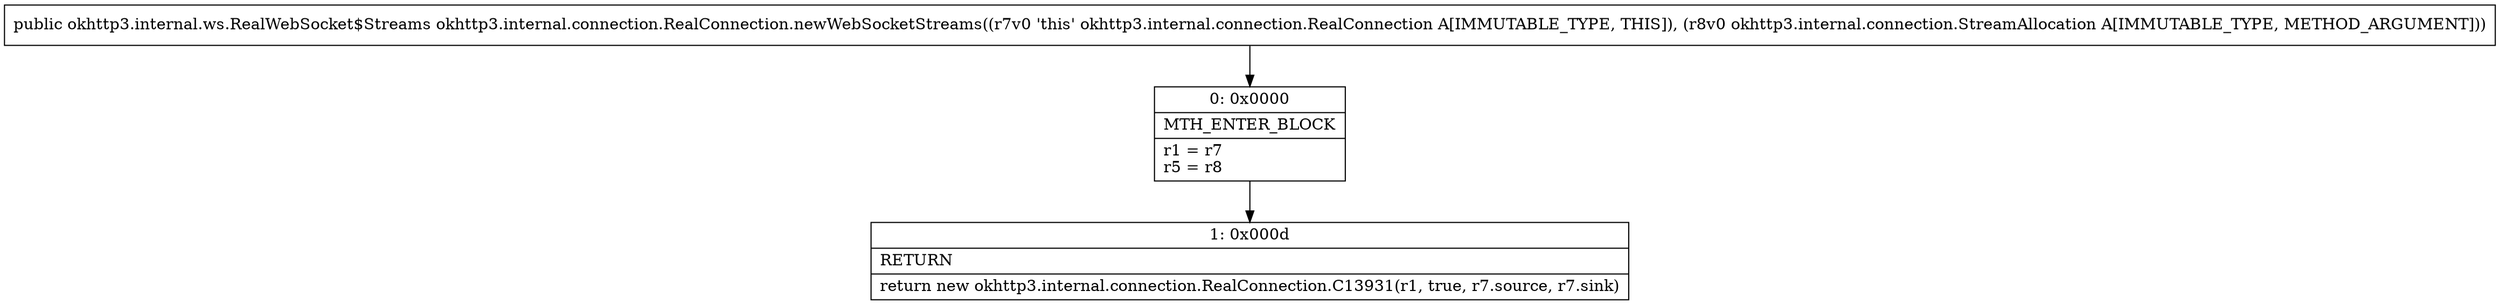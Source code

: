 digraph "CFG forokhttp3.internal.connection.RealConnection.newWebSocketStreams(Lokhttp3\/internal\/connection\/StreamAllocation;)Lokhttp3\/internal\/ws\/RealWebSocket$Streams;" {
Node_0 [shape=record,label="{0\:\ 0x0000|MTH_ENTER_BLOCK\l|r1 = r7\lr5 = r8\l}"];
Node_1 [shape=record,label="{1\:\ 0x000d|RETURN\l|return new okhttp3.internal.connection.RealConnection.C13931(r1, true, r7.source, r7.sink)\l}"];
MethodNode[shape=record,label="{public okhttp3.internal.ws.RealWebSocket$Streams okhttp3.internal.connection.RealConnection.newWebSocketStreams((r7v0 'this' okhttp3.internal.connection.RealConnection A[IMMUTABLE_TYPE, THIS]), (r8v0 okhttp3.internal.connection.StreamAllocation A[IMMUTABLE_TYPE, METHOD_ARGUMENT])) }"];
MethodNode -> Node_0;
Node_0 -> Node_1;
}

